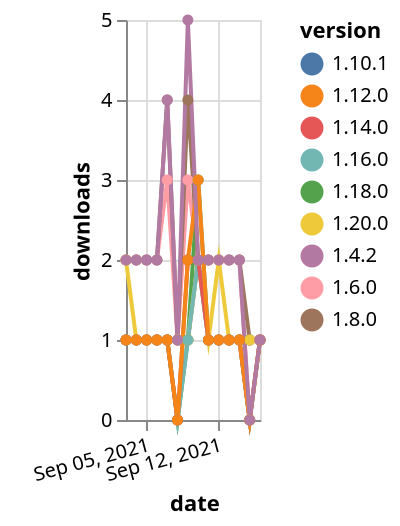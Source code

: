 {"$schema": "https://vega.github.io/schema/vega-lite/v5.json", "description": "A simple bar chart with embedded data.", "data": {"values": [{"date": "2021-09-03", "total": 2547, "delta": 2, "version": "1.6.0"}, {"date": "2021-09-04", "total": 2549, "delta": 2, "version": "1.6.0"}, {"date": "2021-09-05", "total": 2551, "delta": 2, "version": "1.6.0"}, {"date": "2021-09-06", "total": 2553, "delta": 2, "version": "1.6.0"}, {"date": "2021-09-07", "total": 2556, "delta": 3, "version": "1.6.0"}, {"date": "2021-09-08", "total": 2557, "delta": 1, "version": "1.6.0"}, {"date": "2021-09-09", "total": 2560, "delta": 3, "version": "1.6.0"}, {"date": "2021-09-10", "total": 2562, "delta": 2, "version": "1.6.0"}, {"date": "2021-09-11", "total": 2564, "delta": 2, "version": "1.6.0"}, {"date": "2021-09-12", "total": 2566, "delta": 2, "version": "1.6.0"}, {"date": "2021-09-13", "total": 2568, "delta": 2, "version": "1.6.0"}, {"date": "2021-09-14", "total": 2570, "delta": 2, "version": "1.6.0"}, {"date": "2021-09-15", "total": 2570, "delta": 0, "version": "1.6.0"}, {"date": "2021-09-16", "total": 2571, "delta": 1, "version": "1.6.0"}, {"date": "2021-09-03", "total": 235, "delta": 1, "version": "1.10.1"}, {"date": "2021-09-04", "total": 236, "delta": 1, "version": "1.10.1"}, {"date": "2021-09-05", "total": 237, "delta": 1, "version": "1.10.1"}, {"date": "2021-09-06", "total": 238, "delta": 1, "version": "1.10.1"}, {"date": "2021-09-07", "total": 239, "delta": 1, "version": "1.10.1"}, {"date": "2021-09-08", "total": 240, "delta": 1, "version": "1.10.1"}, {"date": "2021-09-09", "total": 241, "delta": 1, "version": "1.10.1"}, {"date": "2021-09-10", "total": 243, "delta": 2, "version": "1.10.1"}, {"date": "2021-09-11", "total": 244, "delta": 1, "version": "1.10.1"}, {"date": "2021-09-12", "total": 245, "delta": 1, "version": "1.10.1"}, {"date": "2021-09-13", "total": 246, "delta": 1, "version": "1.10.1"}, {"date": "2021-09-14", "total": 247, "delta": 1, "version": "1.10.1"}, {"date": "2021-09-15", "total": 248, "delta": 1, "version": "1.10.1"}, {"date": "2021-09-16", "total": 249, "delta": 1, "version": "1.10.1"}, {"date": "2021-09-03", "total": 180, "delta": 1, "version": "1.18.0"}, {"date": "2021-09-04", "total": 181, "delta": 1, "version": "1.18.0"}, {"date": "2021-09-05", "total": 182, "delta": 1, "version": "1.18.0"}, {"date": "2021-09-06", "total": 183, "delta": 1, "version": "1.18.0"}, {"date": "2021-09-07", "total": 184, "delta": 1, "version": "1.18.0"}, {"date": "2021-09-08", "total": 184, "delta": 0, "version": "1.18.0"}, {"date": "2021-09-09", "total": 185, "delta": 1, "version": "1.18.0"}, {"date": "2021-09-10", "total": 188, "delta": 3, "version": "1.18.0"}, {"date": "2021-09-11", "total": 189, "delta": 1, "version": "1.18.0"}, {"date": "2021-09-12", "total": 190, "delta": 1, "version": "1.18.0"}, {"date": "2021-09-13", "total": 191, "delta": 1, "version": "1.18.0"}, {"date": "2021-09-14", "total": 192, "delta": 1, "version": "1.18.0"}, {"date": "2021-09-15", "total": 192, "delta": 0, "version": "1.18.0"}, {"date": "2021-09-16", "total": 193, "delta": 1, "version": "1.18.0"}, {"date": "2021-09-03", "total": 2453, "delta": 2, "version": "1.8.0"}, {"date": "2021-09-04", "total": 2455, "delta": 2, "version": "1.8.0"}, {"date": "2021-09-05", "total": 2457, "delta": 2, "version": "1.8.0"}, {"date": "2021-09-06", "total": 2459, "delta": 2, "version": "1.8.0"}, {"date": "2021-09-07", "total": 2463, "delta": 4, "version": "1.8.0"}, {"date": "2021-09-08", "total": 2464, "delta": 1, "version": "1.8.0"}, {"date": "2021-09-09", "total": 2468, "delta": 4, "version": "1.8.0"}, {"date": "2021-09-10", "total": 2470, "delta": 2, "version": "1.8.0"}, {"date": "2021-09-11", "total": 2472, "delta": 2, "version": "1.8.0"}, {"date": "2021-09-12", "total": 2474, "delta": 2, "version": "1.8.0"}, {"date": "2021-09-13", "total": 2476, "delta": 2, "version": "1.8.0"}, {"date": "2021-09-14", "total": 2478, "delta": 2, "version": "1.8.0"}, {"date": "2021-09-15", "total": 2479, "delta": 1, "version": "1.8.0"}, {"date": "2021-09-16", "total": 2480, "delta": 1, "version": "1.8.0"}, {"date": "2021-09-03", "total": 119, "delta": 2, "version": "1.20.0"}, {"date": "2021-09-04", "total": 120, "delta": 1, "version": "1.20.0"}, {"date": "2021-09-05", "total": 121, "delta": 1, "version": "1.20.0"}, {"date": "2021-09-06", "total": 122, "delta": 1, "version": "1.20.0"}, {"date": "2021-09-07", "total": 123, "delta": 1, "version": "1.20.0"}, {"date": "2021-09-08", "total": 124, "delta": 1, "version": "1.20.0"}, {"date": "2021-09-09", "total": 125, "delta": 1, "version": "1.20.0"}, {"date": "2021-09-10", "total": 127, "delta": 2, "version": "1.20.0"}, {"date": "2021-09-11", "total": 128, "delta": 1, "version": "1.20.0"}, {"date": "2021-09-12", "total": 130, "delta": 2, "version": "1.20.0"}, {"date": "2021-09-13", "total": 131, "delta": 1, "version": "1.20.0"}, {"date": "2021-09-14", "total": 132, "delta": 1, "version": "1.20.0"}, {"date": "2021-09-15", "total": 133, "delta": 1, "version": "1.20.0"}, {"date": "2021-09-16", "total": 134, "delta": 1, "version": "1.20.0"}, {"date": "2021-09-03", "total": 156, "delta": 1, "version": "1.16.0"}, {"date": "2021-09-04", "total": 157, "delta": 1, "version": "1.16.0"}, {"date": "2021-09-05", "total": 158, "delta": 1, "version": "1.16.0"}, {"date": "2021-09-06", "total": 159, "delta": 1, "version": "1.16.0"}, {"date": "2021-09-07", "total": 160, "delta": 1, "version": "1.16.0"}, {"date": "2021-09-08", "total": 160, "delta": 0, "version": "1.16.0"}, {"date": "2021-09-09", "total": 161, "delta": 1, "version": "1.16.0"}, {"date": "2021-09-10", "total": 163, "delta": 2, "version": "1.16.0"}, {"date": "2021-09-11", "total": 164, "delta": 1, "version": "1.16.0"}, {"date": "2021-09-12", "total": 165, "delta": 1, "version": "1.16.0"}, {"date": "2021-09-13", "total": 166, "delta": 1, "version": "1.16.0"}, {"date": "2021-09-14", "total": 167, "delta": 1, "version": "1.16.0"}, {"date": "2021-09-15", "total": 167, "delta": 0, "version": "1.16.0"}, {"date": "2021-09-16", "total": 168, "delta": 1, "version": "1.16.0"}, {"date": "2021-09-03", "total": 184, "delta": 1, "version": "1.14.0"}, {"date": "2021-09-04", "total": 185, "delta": 1, "version": "1.14.0"}, {"date": "2021-09-05", "total": 186, "delta": 1, "version": "1.14.0"}, {"date": "2021-09-06", "total": 187, "delta": 1, "version": "1.14.0"}, {"date": "2021-09-07", "total": 188, "delta": 1, "version": "1.14.0"}, {"date": "2021-09-08", "total": 188, "delta": 0, "version": "1.14.0"}, {"date": "2021-09-09", "total": 190, "delta": 2, "version": "1.14.0"}, {"date": "2021-09-10", "total": 192, "delta": 2, "version": "1.14.0"}, {"date": "2021-09-11", "total": 193, "delta": 1, "version": "1.14.0"}, {"date": "2021-09-12", "total": 194, "delta": 1, "version": "1.14.0"}, {"date": "2021-09-13", "total": 195, "delta": 1, "version": "1.14.0"}, {"date": "2021-09-14", "total": 196, "delta": 1, "version": "1.14.0"}, {"date": "2021-09-15", "total": 196, "delta": 0, "version": "1.14.0"}, {"date": "2021-09-16", "total": 197, "delta": 1, "version": "1.14.0"}, {"date": "2021-09-03", "total": 316, "delta": 1, "version": "1.12.0"}, {"date": "2021-09-04", "total": 317, "delta": 1, "version": "1.12.0"}, {"date": "2021-09-05", "total": 318, "delta": 1, "version": "1.12.0"}, {"date": "2021-09-06", "total": 319, "delta": 1, "version": "1.12.0"}, {"date": "2021-09-07", "total": 320, "delta": 1, "version": "1.12.0"}, {"date": "2021-09-08", "total": 320, "delta": 0, "version": "1.12.0"}, {"date": "2021-09-09", "total": 322, "delta": 2, "version": "1.12.0"}, {"date": "2021-09-10", "total": 325, "delta": 3, "version": "1.12.0"}, {"date": "2021-09-11", "total": 326, "delta": 1, "version": "1.12.0"}, {"date": "2021-09-12", "total": 327, "delta": 1, "version": "1.12.0"}, {"date": "2021-09-13", "total": 328, "delta": 1, "version": "1.12.0"}, {"date": "2021-09-14", "total": 329, "delta": 1, "version": "1.12.0"}, {"date": "2021-09-15", "total": 329, "delta": 0, "version": "1.12.0"}, {"date": "2021-09-16", "total": 330, "delta": 1, "version": "1.12.0"}, {"date": "2021-09-03", "total": 3117, "delta": 2, "version": "1.4.2"}, {"date": "2021-09-04", "total": 3119, "delta": 2, "version": "1.4.2"}, {"date": "2021-09-05", "total": 3121, "delta": 2, "version": "1.4.2"}, {"date": "2021-09-06", "total": 3123, "delta": 2, "version": "1.4.2"}, {"date": "2021-09-07", "total": 3127, "delta": 4, "version": "1.4.2"}, {"date": "2021-09-08", "total": 3128, "delta": 1, "version": "1.4.2"}, {"date": "2021-09-09", "total": 3133, "delta": 5, "version": "1.4.2"}, {"date": "2021-09-10", "total": 3135, "delta": 2, "version": "1.4.2"}, {"date": "2021-09-11", "total": 3137, "delta": 2, "version": "1.4.2"}, {"date": "2021-09-12", "total": 3139, "delta": 2, "version": "1.4.2"}, {"date": "2021-09-13", "total": 3141, "delta": 2, "version": "1.4.2"}, {"date": "2021-09-14", "total": 3143, "delta": 2, "version": "1.4.2"}, {"date": "2021-09-15", "total": 3143, "delta": 0, "version": "1.4.2"}, {"date": "2021-09-16", "total": 3144, "delta": 1, "version": "1.4.2"}]}, "width": "container", "mark": {"type": "line", "point": {"filled": true}}, "encoding": {"x": {"field": "date", "type": "temporal", "timeUnit": "yearmonthdate", "title": "date", "axis": {"labelAngle": -15}}, "y": {"field": "delta", "type": "quantitative", "title": "downloads"}, "color": {"field": "version", "type": "nominal"}, "tooltip": {"field": "delta"}}}